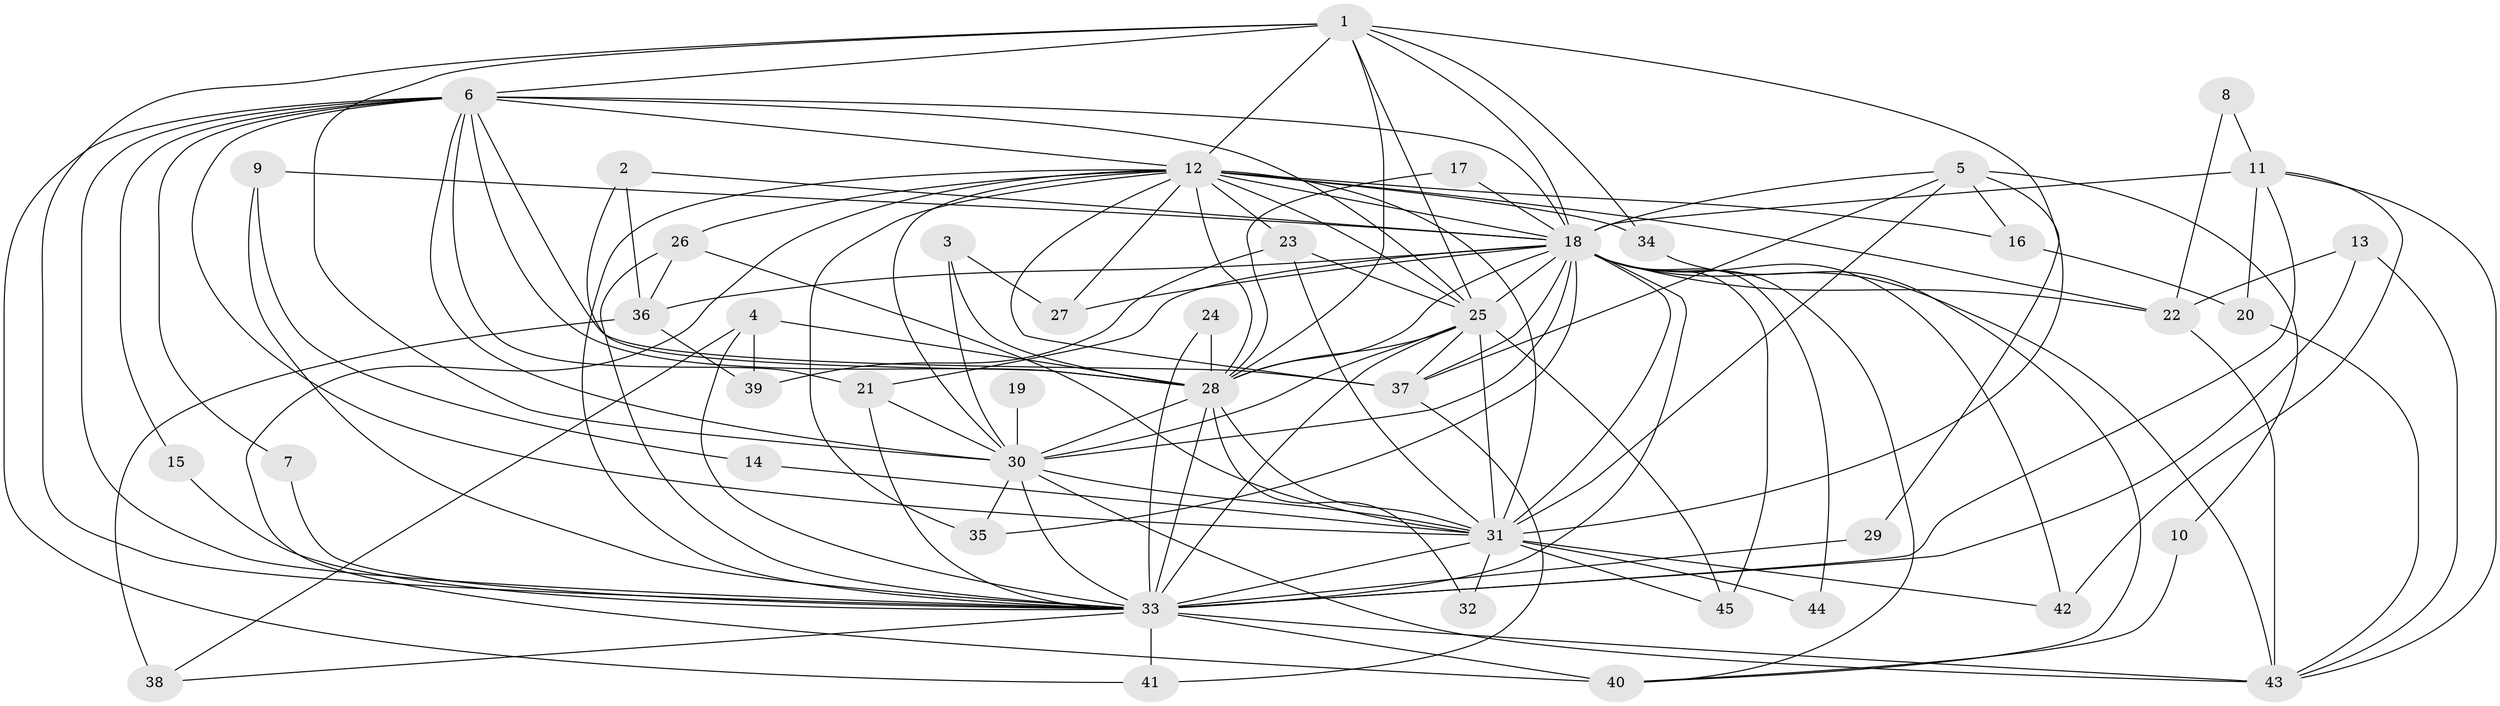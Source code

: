 // original degree distribution, {30: 0.011111111111111112, 22: 0.011111111111111112, 9: 0.011111111111111112, 16: 0.022222222222222223, 17: 0.011111111111111112, 21: 0.022222222222222223, 28: 0.011111111111111112, 12: 0.011111111111111112, 3: 0.2, 5: 0.03333333333333333, 4: 0.07777777777777778, 7: 0.011111111111111112, 6: 0.03333333333333333, 2: 0.5333333333333333}
// Generated by graph-tools (version 1.1) at 2025/01/03/09/25 03:01:29]
// undirected, 45 vertices, 129 edges
graph export_dot {
graph [start="1"]
  node [color=gray90,style=filled];
  1;
  2;
  3;
  4;
  5;
  6;
  7;
  8;
  9;
  10;
  11;
  12;
  13;
  14;
  15;
  16;
  17;
  18;
  19;
  20;
  21;
  22;
  23;
  24;
  25;
  26;
  27;
  28;
  29;
  30;
  31;
  32;
  33;
  34;
  35;
  36;
  37;
  38;
  39;
  40;
  41;
  42;
  43;
  44;
  45;
  1 -- 6 [weight=2.0];
  1 -- 12 [weight=2.0];
  1 -- 18 [weight=2.0];
  1 -- 25 [weight=2.0];
  1 -- 28 [weight=4.0];
  1 -- 30 [weight=2.0];
  1 -- 31 [weight=2.0];
  1 -- 33 [weight=2.0];
  1 -- 34 [weight=1.0];
  2 -- 18 [weight=1.0];
  2 -- 28 [weight=1.0];
  2 -- 36 [weight=1.0];
  3 -- 27 [weight=1.0];
  3 -- 28 [weight=1.0];
  3 -- 30 [weight=1.0];
  4 -- 28 [weight=1.0];
  4 -- 33 [weight=1.0];
  4 -- 38 [weight=1.0];
  4 -- 39 [weight=1.0];
  5 -- 10 [weight=1.0];
  5 -- 16 [weight=1.0];
  5 -- 18 [weight=1.0];
  5 -- 29 [weight=1.0];
  5 -- 31 [weight=2.0];
  5 -- 37 [weight=1.0];
  6 -- 7 [weight=1.0];
  6 -- 12 [weight=1.0];
  6 -- 15 [weight=1.0];
  6 -- 18 [weight=1.0];
  6 -- 21 [weight=1.0];
  6 -- 25 [weight=1.0];
  6 -- 28 [weight=2.0];
  6 -- 30 [weight=1.0];
  6 -- 31 [weight=2.0];
  6 -- 33 [weight=1.0];
  6 -- 37 [weight=1.0];
  6 -- 41 [weight=1.0];
  7 -- 33 [weight=1.0];
  8 -- 11 [weight=1.0];
  8 -- 22 [weight=1.0];
  9 -- 14 [weight=1.0];
  9 -- 18 [weight=1.0];
  9 -- 33 [weight=1.0];
  10 -- 40 [weight=1.0];
  11 -- 18 [weight=1.0];
  11 -- 20 [weight=1.0];
  11 -- 33 [weight=1.0];
  11 -- 42 [weight=1.0];
  11 -- 43 [weight=1.0];
  12 -- 16 [weight=1.0];
  12 -- 18 [weight=2.0];
  12 -- 22 [weight=1.0];
  12 -- 23 [weight=1.0];
  12 -- 25 [weight=1.0];
  12 -- 26 [weight=1.0];
  12 -- 27 [weight=3.0];
  12 -- 28 [weight=2.0];
  12 -- 30 [weight=1.0];
  12 -- 31 [weight=1.0];
  12 -- 33 [weight=1.0];
  12 -- 34 [weight=1.0];
  12 -- 35 [weight=1.0];
  12 -- 37 [weight=1.0];
  12 -- 40 [weight=1.0];
  13 -- 22 [weight=2.0];
  13 -- 33 [weight=1.0];
  13 -- 43 [weight=1.0];
  14 -- 31 [weight=2.0];
  15 -- 33 [weight=1.0];
  16 -- 20 [weight=1.0];
  17 -- 18 [weight=1.0];
  17 -- 28 [weight=1.0];
  18 -- 21 [weight=1.0];
  18 -- 22 [weight=1.0];
  18 -- 25 [weight=2.0];
  18 -- 27 [weight=1.0];
  18 -- 28 [weight=1.0];
  18 -- 30 [weight=1.0];
  18 -- 31 [weight=1.0];
  18 -- 33 [weight=3.0];
  18 -- 35 [weight=1.0];
  18 -- 36 [weight=1.0];
  18 -- 37 [weight=1.0];
  18 -- 40 [weight=1.0];
  18 -- 42 [weight=1.0];
  18 -- 43 [weight=1.0];
  18 -- 44 [weight=2.0];
  18 -- 45 [weight=1.0];
  19 -- 30 [weight=1.0];
  20 -- 43 [weight=1.0];
  21 -- 30 [weight=1.0];
  21 -- 33 [weight=1.0];
  22 -- 43 [weight=1.0];
  23 -- 25 [weight=1.0];
  23 -- 31 [weight=1.0];
  23 -- 39 [weight=1.0];
  24 -- 28 [weight=1.0];
  24 -- 33 [weight=1.0];
  25 -- 28 [weight=2.0];
  25 -- 30 [weight=2.0];
  25 -- 31 [weight=2.0];
  25 -- 33 [weight=2.0];
  25 -- 37 [weight=1.0];
  25 -- 45 [weight=1.0];
  26 -- 31 [weight=1.0];
  26 -- 33 [weight=1.0];
  26 -- 36 [weight=1.0];
  28 -- 30 [weight=1.0];
  28 -- 31 [weight=1.0];
  28 -- 32 [weight=1.0];
  28 -- 33 [weight=1.0];
  29 -- 33 [weight=2.0];
  30 -- 31 [weight=1.0];
  30 -- 33 [weight=1.0];
  30 -- 35 [weight=1.0];
  30 -- 43 [weight=1.0];
  31 -- 32 [weight=1.0];
  31 -- 33 [weight=1.0];
  31 -- 42 [weight=1.0];
  31 -- 44 [weight=1.0];
  31 -- 45 [weight=1.0];
  33 -- 38 [weight=1.0];
  33 -- 40 [weight=2.0];
  33 -- 41 [weight=1.0];
  33 -- 43 [weight=1.0];
  34 -- 40 [weight=1.0];
  36 -- 38 [weight=1.0];
  36 -- 39 [weight=1.0];
  37 -- 41 [weight=1.0];
}
